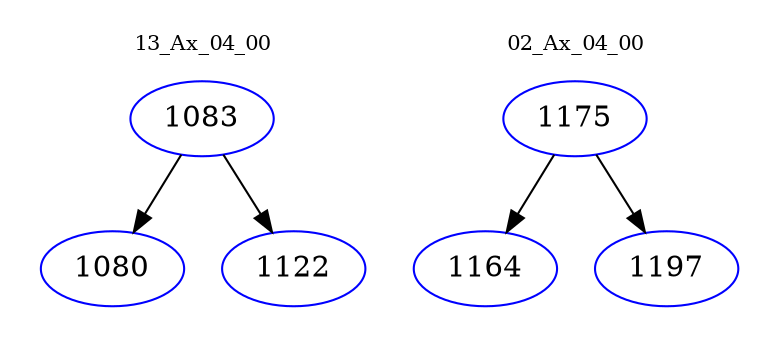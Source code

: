 digraph{
subgraph cluster_0 {
color = white
label = "13_Ax_04_00";
fontsize=10;
T0_1083 [label="1083", color="blue"]
T0_1083 -> T0_1080 [color="black"]
T0_1080 [label="1080", color="blue"]
T0_1083 -> T0_1122 [color="black"]
T0_1122 [label="1122", color="blue"]
}
subgraph cluster_1 {
color = white
label = "02_Ax_04_00";
fontsize=10;
T1_1175 [label="1175", color="blue"]
T1_1175 -> T1_1164 [color="black"]
T1_1164 [label="1164", color="blue"]
T1_1175 -> T1_1197 [color="black"]
T1_1197 [label="1197", color="blue"]
}
}
